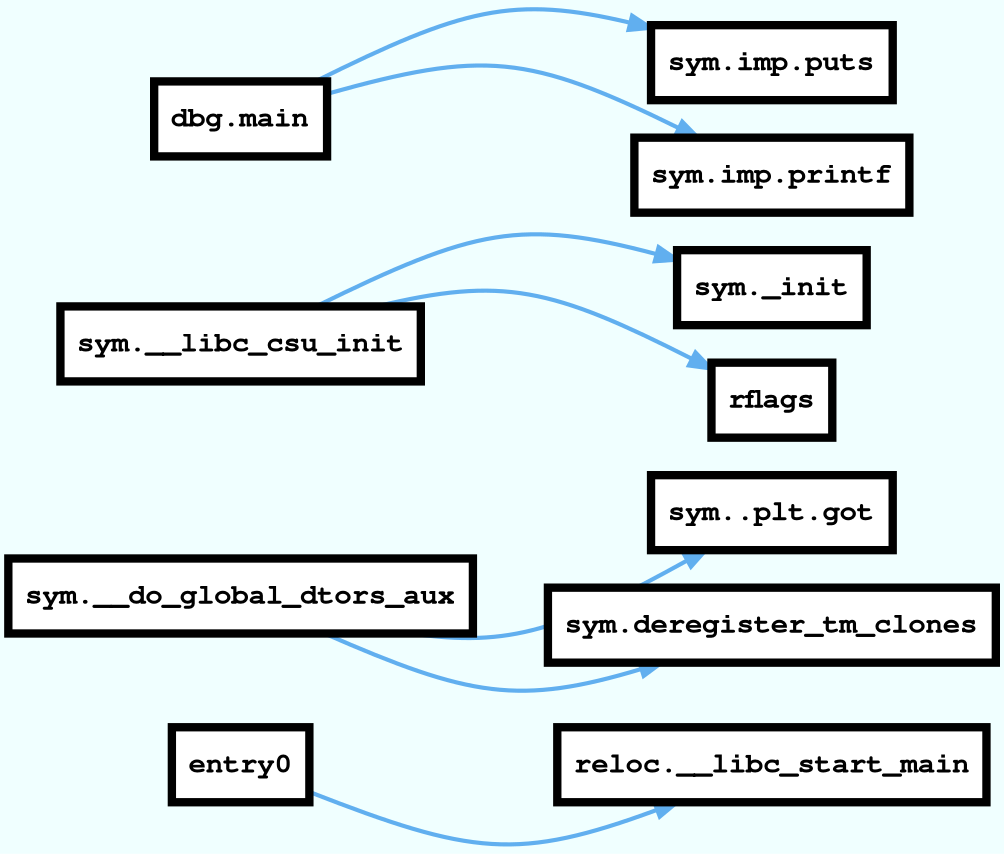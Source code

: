 digraph code {
rankdir=LR;
outputorder=edgesfirst;
graph [bgcolor=azure fontname="Courier" splines="curved"];
node [penwidth=4 fillcolor=white style=filled fontname="Courier Bold" fontsize=14 shape=box];
edge [arrowhead="normal" style=bold weight=2];
  "0x00001080" [label="entry0" URL="entry0/0x00001080"];
  "0x00001080" -> "0x00003fe0" [color="#61afef" URL="reloc.__libc_start_main/0x00003fe0"];
  "0x00003fe0" [label="reloc.__libc_start_main" URL="reloc.__libc_start_main/0x00003fe0"];
  "0x00001120" [label="sym.__do_global_dtors_aux" URL="sym.__do_global_dtors_aux/0x00001120"];
  "0x00001120" -> "0x00001050" [color="#61afef" URL="sym..plt.got/0x00001050"];
  "0x00001050" [label="sym..plt.got" URL="sym..plt.got/0x00001050"];
  "0x00001120" -> "0x000010b0" [color="#61afef" URL="sym.deregister_tm_clones/0x000010b0"];
  "0x000010b0" [label="sym.deregister_tm_clones" URL="sym.deregister_tm_clones/0x000010b0"];
  "0x00001200" [label="sym.__libc_csu_init" URL="sym.__libc_csu_init/0x00001200"];
  "0x00001200" -> "0x00001000" [color="#61afef" URL="sym._init/0x00001000"];
  "0x00001000" [label="sym._init" URL="sym._init/0x00001000"];
  "0x00001200" -> "0x00000000" [color="#61afef" URL="rflags/0x00000000"];
  "0x00000000" [label="rflags" URL="rflags/0x00000000"];
  "0x00001169" [label="dbg.main" URL="dbg.main/0x00001169"];
  "0x00001169" -> "0x00001060" [color="#61afef" URL="sym.imp.puts/0x00001060"];
  "0x00001060" [label="sym.imp.puts" URL="sym.imp.puts/0x00001060"];
  "0x00001169" -> "0x00001070" [color="#61afef" URL="sym.imp.printf/0x00001070"];
  "0x00001070" [label="sym.imp.printf" URL="sym.imp.printf/0x00001070"];
}
